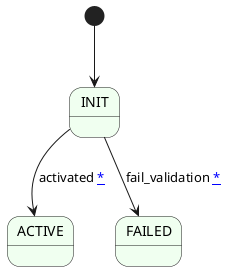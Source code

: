 @startuml
skinparam state {
    BackgroundColor HoneyDew
}

[*] --> INIT
INIT --> ACTIVE : activated [[https://github.com/ONSdigital/rm-sample-service/blob/master/src/main/java/uk/gov/ons/ctp/response/sample/service/impl/SampleServiceImpl.java#L180 *]]
INIT --> FAILED : fail_validation [[https://github.com/ONSdigital/rm-sample-service/blob/master/src/main/java/uk/gov/ons/ctp/response/sample/service/impl/SampleServiceImpl.java#L286 *]]
@enduml